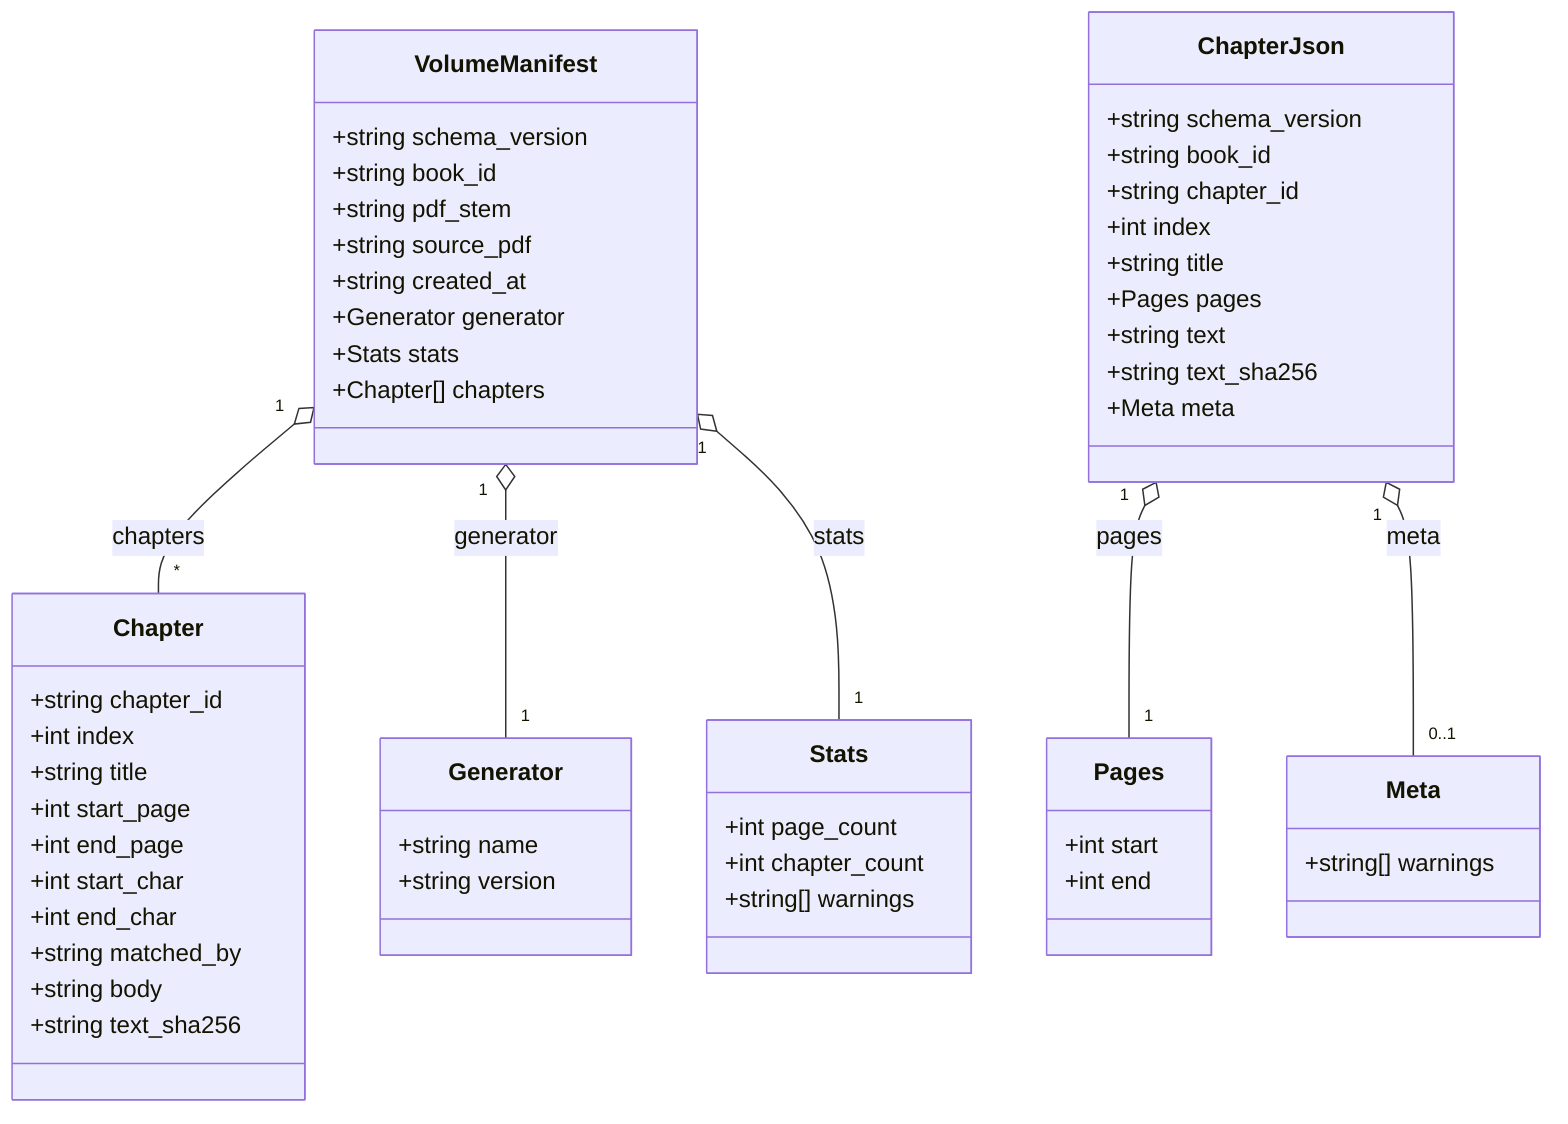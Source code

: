classDiagram
  class VolumeManifest {
    +string schema_version
    +string book_id
    +string pdf_stem
    +string source_pdf
    +string created_at
    +Generator generator
    +Stats stats
    +Chapter[] chapters
  }

  class Generator {
    +string name
    +string version
  }

  class Stats {
    +int page_count
    +int chapter_count
    +string[] warnings
  }

  class Chapter {
    +string chapter_id
    +int index
    +string title
    +int start_page
    +int end_page
    +int start_char
    +int end_char
    +string matched_by
    +string body
    +string text_sha256
  }

  class ChapterJson {
    +string schema_version
    +string book_id
    +string chapter_id
    +int index
    +string title
    +Pages pages
    +string text
    +string text_sha256
    +Meta meta
  }

  class Pages {
    +int start
    +int end
  }

  class Meta {
    +string[] warnings
  }

  VolumeManifest "1" o-- "*" Chapter : chapters
  VolumeManifest "1" o-- "1" Generator : generator
  VolumeManifest "1" o-- "1" Stats : stats
  ChapterJson "1" o-- "1" Pages : pages
  ChapterJson "1" o-- "0..1" Meta : meta